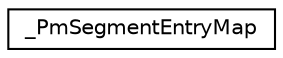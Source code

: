 digraph "Graphical Class Hierarchy"
{
  edge [fontname="Helvetica",fontsize="10",labelfontname="Helvetica",labelfontsize="10"];
  node [fontname="Helvetica",fontsize="10",shape=record];
  rankdir="LR";
  Node1 [label="_PmSegmentEntryMap",height=0.2,width=0.4,color="black", fillcolor="white", style="filled",URL="$struct___pm_segment_entry_map.html"];
}
